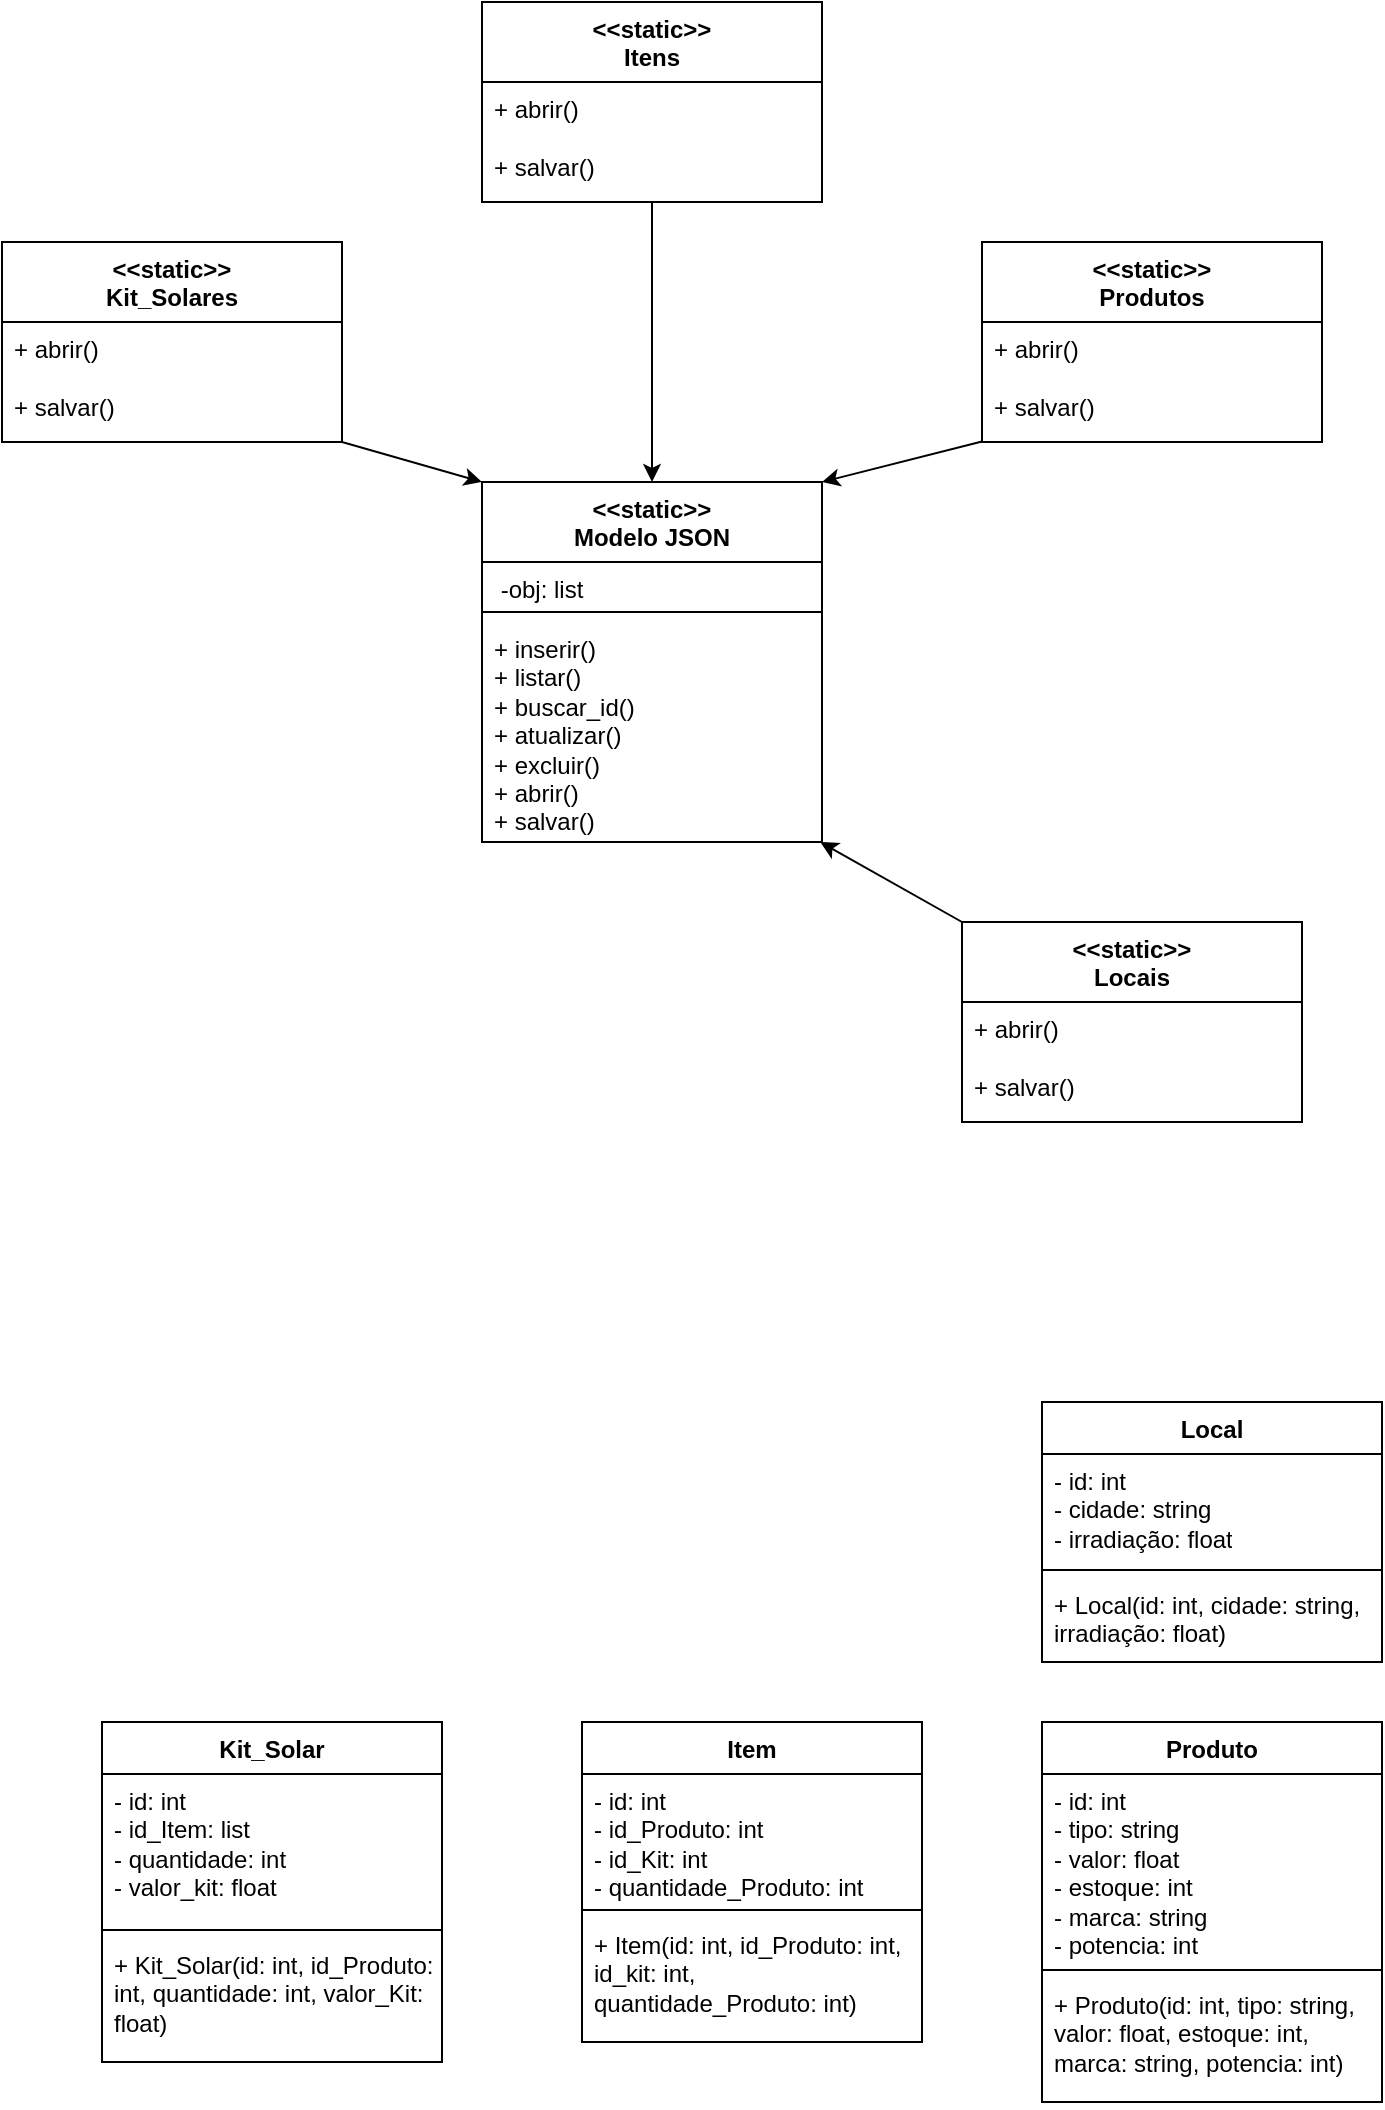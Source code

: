 <mxfile version="26.0.10">
  <diagram name="Página-1" id="raROPL-AR90-nA5Fcj93">
    <mxGraphModel dx="478" dy="1418" grid="1" gridSize="10" guides="1" tooltips="1" connect="1" arrows="1" fold="1" page="1" pageScale="1" pageWidth="827" pageHeight="1169" math="0" shadow="0">
      <root>
        <mxCell id="0" />
        <mxCell id="1" parent="0" />
        <mxCell id="iQFdlbuYNqTvTdsV16da-6" value="Local" style="swimlane;fontStyle=1;align=center;verticalAlign=top;childLayout=stackLayout;horizontal=1;startSize=26;horizontalStack=0;resizeParent=1;resizeParentMax=0;resizeLast=0;collapsible=1;marginBottom=0;whiteSpace=wrap;html=1;" vertex="1" parent="1">
          <mxGeometry x="630" y="440" width="170" height="130" as="geometry" />
        </mxCell>
        <mxCell id="iQFdlbuYNqTvTdsV16da-7" value="- id: int&lt;div&gt;- cidade: string&lt;/div&gt;&lt;div&gt;- irradiação: float&lt;/div&gt;" style="text;strokeColor=none;fillColor=none;align=left;verticalAlign=top;spacingLeft=4;spacingRight=4;overflow=hidden;rotatable=0;points=[[0,0.5],[1,0.5]];portConstraint=eastwest;whiteSpace=wrap;html=1;" vertex="1" parent="iQFdlbuYNqTvTdsV16da-6">
          <mxGeometry y="26" width="170" height="54" as="geometry" />
        </mxCell>
        <mxCell id="iQFdlbuYNqTvTdsV16da-8" value="" style="line;strokeWidth=1;fillColor=none;align=left;verticalAlign=middle;spacingTop=-1;spacingLeft=3;spacingRight=3;rotatable=0;labelPosition=right;points=[];portConstraint=eastwest;strokeColor=inherit;" vertex="1" parent="iQFdlbuYNqTvTdsV16da-6">
          <mxGeometry y="80" width="170" height="8" as="geometry" />
        </mxCell>
        <mxCell id="iQFdlbuYNqTvTdsV16da-9" value="+ Local(id: int, cidade: string, irradiação: float)" style="text;strokeColor=none;fillColor=none;align=left;verticalAlign=top;spacingLeft=4;spacingRight=4;overflow=hidden;rotatable=0;points=[[0,0.5],[1,0.5]];portConstraint=eastwest;whiteSpace=wrap;html=1;" vertex="1" parent="iQFdlbuYNqTvTdsV16da-6">
          <mxGeometry y="88" width="170" height="42" as="geometry" />
        </mxCell>
        <mxCell id="iQFdlbuYNqTvTdsV16da-11" value="&amp;lt;&amp;lt;static&amp;gt;&amp;gt;&lt;div&gt;Modelo JSON&lt;/div&gt;" style="swimlane;fontStyle=1;align=center;verticalAlign=top;childLayout=stackLayout;horizontal=1;startSize=40;horizontalStack=0;resizeParent=1;resizeParentMax=0;resizeLast=0;collapsible=1;marginBottom=0;whiteSpace=wrap;html=1;" vertex="1" parent="1">
          <mxGeometry x="350" y="-20" width="170" height="180" as="geometry" />
        </mxCell>
        <mxCell id="iQFdlbuYNqTvTdsV16da-12" value="&amp;nbsp;-obj: list" style="text;strokeColor=none;fillColor=none;align=left;verticalAlign=top;spacingLeft=4;spacingRight=4;overflow=hidden;rotatable=0;points=[[0,0.5],[1,0.5]];portConstraint=eastwest;whiteSpace=wrap;html=1;" vertex="1" parent="iQFdlbuYNqTvTdsV16da-11">
          <mxGeometry y="40" width="170" height="20" as="geometry" />
        </mxCell>
        <mxCell id="iQFdlbuYNqTvTdsV16da-13" value="" style="line;strokeWidth=1;fillColor=none;align=left;verticalAlign=middle;spacingTop=-1;spacingLeft=3;spacingRight=3;rotatable=0;labelPosition=right;points=[];portConstraint=eastwest;strokeColor=inherit;" vertex="1" parent="iQFdlbuYNqTvTdsV16da-11">
          <mxGeometry y="60" width="170" height="10" as="geometry" />
        </mxCell>
        <mxCell id="iQFdlbuYNqTvTdsV16da-14" value="+ inserir()&lt;div&gt;+ listar()&lt;/div&gt;&lt;div&gt;+ buscar_id()&lt;/div&gt;&lt;div&gt;+ atualizar()&lt;/div&gt;&lt;div&gt;+ excluir()&lt;/div&gt;&lt;div&gt;+ abrir()&lt;/div&gt;&lt;div&gt;+ salvar()&lt;/div&gt;&lt;div&gt;&lt;br&gt;&lt;/div&gt;" style="text;strokeColor=none;fillColor=none;align=left;verticalAlign=top;spacingLeft=4;spacingRight=4;overflow=hidden;rotatable=0;points=[[0,0.5],[1,0.5]];portConstraint=eastwest;whiteSpace=wrap;html=1;" vertex="1" parent="iQFdlbuYNqTvTdsV16da-11">
          <mxGeometry y="70" width="170" height="110" as="geometry" />
        </mxCell>
        <mxCell id="iQFdlbuYNqTvTdsV16da-23" style="rounded=0;orthogonalLoop=1;jettySize=auto;html=1;exitX=0;exitY=0;exitDx=0;exitDy=0;entryX=0.995;entryY=1;entryDx=0;entryDy=0;entryPerimeter=0;" edge="1" parent="1" source="iQFdlbuYNqTvTdsV16da-19" target="iQFdlbuYNqTvTdsV16da-14">
          <mxGeometry relative="1" as="geometry">
            <mxPoint x="510" y="190" as="targetPoint" />
          </mxGeometry>
        </mxCell>
        <mxCell id="iQFdlbuYNqTvTdsV16da-19" value="&amp;lt;&amp;lt;static&amp;gt;&amp;gt;&lt;div&gt;Locais&lt;/div&gt;" style="swimlane;fontStyle=1;align=center;verticalAlign=top;childLayout=stackLayout;horizontal=1;startSize=40;horizontalStack=0;resizeParent=1;resizeParentMax=0;resizeLast=0;collapsible=1;marginBottom=0;whiteSpace=wrap;html=1;" vertex="1" parent="1">
          <mxGeometry x="590" y="200" width="170" height="100" as="geometry" />
        </mxCell>
        <mxCell id="iQFdlbuYNqTvTdsV16da-22" value="&lt;div&gt;+ abrir()&lt;/div&gt;&lt;div&gt;&lt;br&gt;&lt;/div&gt;&lt;div&gt;+ salvar()&lt;/div&gt;&lt;div&gt;&lt;br&gt;&lt;/div&gt;" style="text;strokeColor=none;fillColor=none;align=left;verticalAlign=top;spacingLeft=4;spacingRight=4;overflow=hidden;rotatable=0;points=[[0,0.5],[1,0.5]];portConstraint=eastwest;whiteSpace=wrap;html=1;" vertex="1" parent="iQFdlbuYNqTvTdsV16da-19">
          <mxGeometry y="40" width="170" height="60" as="geometry" />
        </mxCell>
        <mxCell id="iQFdlbuYNqTvTdsV16da-24" value="Produto" style="swimlane;fontStyle=1;align=center;verticalAlign=top;childLayout=stackLayout;horizontal=1;startSize=26;horizontalStack=0;resizeParent=1;resizeParentMax=0;resizeLast=0;collapsible=1;marginBottom=0;whiteSpace=wrap;html=1;" vertex="1" parent="1">
          <mxGeometry x="630" y="600" width="170" height="190" as="geometry" />
        </mxCell>
        <mxCell id="iQFdlbuYNqTvTdsV16da-25" value="- id: int&lt;div&gt;- tipo: string&lt;/div&gt;&lt;div&gt;- valor: float&lt;/div&gt;&lt;div&gt;- estoque: int&lt;/div&gt;&lt;div&gt;- marca: string&lt;/div&gt;&lt;div&gt;- potencia: int&lt;/div&gt;" style="text;strokeColor=none;fillColor=none;align=left;verticalAlign=top;spacingLeft=4;spacingRight=4;overflow=hidden;rotatable=0;points=[[0,0.5],[1,0.5]];portConstraint=eastwest;whiteSpace=wrap;html=1;" vertex="1" parent="iQFdlbuYNqTvTdsV16da-24">
          <mxGeometry y="26" width="170" height="94" as="geometry" />
        </mxCell>
        <mxCell id="iQFdlbuYNqTvTdsV16da-26" value="" style="line;strokeWidth=1;fillColor=none;align=left;verticalAlign=middle;spacingTop=-1;spacingLeft=3;spacingRight=3;rotatable=0;labelPosition=right;points=[];portConstraint=eastwest;strokeColor=inherit;" vertex="1" parent="iQFdlbuYNqTvTdsV16da-24">
          <mxGeometry y="120" width="170" height="8" as="geometry" />
        </mxCell>
        <mxCell id="iQFdlbuYNqTvTdsV16da-27" value="+ Produto(id: int, tipo: string, valor: float, estoque: int, marca: string, potencia: int)" style="text;strokeColor=none;fillColor=none;align=left;verticalAlign=top;spacingLeft=4;spacingRight=4;overflow=hidden;rotatable=0;points=[[0,0.5],[1,0.5]];portConstraint=eastwest;whiteSpace=wrap;html=1;" vertex="1" parent="iQFdlbuYNqTvTdsV16da-24">
          <mxGeometry y="128" width="170" height="62" as="geometry" />
        </mxCell>
        <mxCell id="iQFdlbuYNqTvTdsV16da-28" value="&amp;lt;&amp;lt;static&amp;gt;&amp;gt;&lt;div&gt;Produtos&lt;/div&gt;" style="swimlane;fontStyle=1;align=center;verticalAlign=top;childLayout=stackLayout;horizontal=1;startSize=40;horizontalStack=0;resizeParent=1;resizeParentMax=0;resizeLast=0;collapsible=1;marginBottom=0;whiteSpace=wrap;html=1;" vertex="1" parent="1">
          <mxGeometry x="600" y="-140" width="170" height="100" as="geometry" />
        </mxCell>
        <mxCell id="iQFdlbuYNqTvTdsV16da-29" value="&lt;div&gt;+ abrir()&lt;/div&gt;&lt;div&gt;&lt;br&gt;&lt;/div&gt;&lt;div&gt;+ salvar()&lt;/div&gt;&lt;div&gt;&lt;br&gt;&lt;/div&gt;" style="text;strokeColor=none;fillColor=none;align=left;verticalAlign=top;spacingLeft=4;spacingRight=4;overflow=hidden;rotatable=0;points=[[0,0.5],[1,0.5]];portConstraint=eastwest;whiteSpace=wrap;html=1;" vertex="1" parent="iQFdlbuYNqTvTdsV16da-28">
          <mxGeometry y="40" width="170" height="60" as="geometry" />
        </mxCell>
        <mxCell id="iQFdlbuYNqTvTdsV16da-30" style="rounded=0;orthogonalLoop=1;jettySize=auto;html=1;exitX=0.003;exitY=0.994;exitDx=0;exitDy=0;entryX=1;entryY=0;entryDx=0;entryDy=0;exitPerimeter=0;" edge="1" parent="1" source="iQFdlbuYNqTvTdsV16da-29" target="iQFdlbuYNqTvTdsV16da-11">
          <mxGeometry relative="1" as="geometry">
            <mxPoint x="530.0" y="-20" as="targetPoint" />
          </mxGeometry>
        </mxCell>
        <mxCell id="iQFdlbuYNqTvTdsV16da-31" value="Item" style="swimlane;fontStyle=1;align=center;verticalAlign=top;childLayout=stackLayout;horizontal=1;startSize=26;horizontalStack=0;resizeParent=1;resizeParentMax=0;resizeLast=0;collapsible=1;marginBottom=0;whiteSpace=wrap;html=1;" vertex="1" parent="1">
          <mxGeometry x="400" y="600" width="170" height="160" as="geometry" />
        </mxCell>
        <mxCell id="iQFdlbuYNqTvTdsV16da-32" value="- id: int&lt;div&gt;- id_Produto&lt;span style=&quot;background-color: transparent; color: light-dark(rgb(0, 0, 0), rgb(255, 255, 255));&quot;&gt;: int&lt;/span&gt;&lt;/div&gt;&lt;div&gt;&lt;span style=&quot;background-color: transparent; color: light-dark(rgb(0, 0, 0), rgb(255, 255, 255));&quot;&gt;- id_Kit: int&lt;/span&gt;&lt;/div&gt;&lt;div&gt;- quantidade_Produto: int&lt;/div&gt;&lt;div&gt;&lt;br&gt;&lt;/div&gt;" style="text;strokeColor=none;fillColor=none;align=left;verticalAlign=top;spacingLeft=4;spacingRight=4;overflow=hidden;rotatable=0;points=[[0,0.5],[1,0.5]];portConstraint=eastwest;whiteSpace=wrap;html=1;" vertex="1" parent="iQFdlbuYNqTvTdsV16da-31">
          <mxGeometry y="26" width="170" height="64" as="geometry" />
        </mxCell>
        <mxCell id="iQFdlbuYNqTvTdsV16da-33" value="" style="line;strokeWidth=1;fillColor=none;align=left;verticalAlign=middle;spacingTop=-1;spacingLeft=3;spacingRight=3;rotatable=0;labelPosition=right;points=[];portConstraint=eastwest;strokeColor=inherit;" vertex="1" parent="iQFdlbuYNqTvTdsV16da-31">
          <mxGeometry y="90" width="170" height="8" as="geometry" />
        </mxCell>
        <mxCell id="iQFdlbuYNqTvTdsV16da-34" value="+ Item(id: int, id_Produto: int, id_kit: int, quantidade_Produto: int)" style="text;strokeColor=none;fillColor=none;align=left;verticalAlign=top;spacingLeft=4;spacingRight=4;overflow=hidden;rotatable=0;points=[[0,0.5],[1,0.5]];portConstraint=eastwest;whiteSpace=wrap;html=1;" vertex="1" parent="iQFdlbuYNqTvTdsV16da-31">
          <mxGeometry y="98" width="170" height="62" as="geometry" />
        </mxCell>
        <mxCell id="iQFdlbuYNqTvTdsV16da-37" style="edgeStyle=orthogonalEdgeStyle;rounded=0;orthogonalLoop=1;jettySize=auto;html=1;exitX=0.5;exitY=1;exitDx=0;exitDy=0;" edge="1" parent="1" source="iQFdlbuYNqTvTdsV16da-35" target="iQFdlbuYNqTvTdsV16da-11">
          <mxGeometry relative="1" as="geometry" />
        </mxCell>
        <mxCell id="iQFdlbuYNqTvTdsV16da-35" value="&amp;lt;&amp;lt;static&amp;gt;&amp;gt;&lt;div&gt;Itens&lt;/div&gt;" style="swimlane;fontStyle=1;align=center;verticalAlign=top;childLayout=stackLayout;horizontal=1;startSize=40;horizontalStack=0;resizeParent=1;resizeParentMax=0;resizeLast=0;collapsible=1;marginBottom=0;whiteSpace=wrap;html=1;" vertex="1" parent="1">
          <mxGeometry x="350" y="-260" width="170" height="100" as="geometry" />
        </mxCell>
        <mxCell id="iQFdlbuYNqTvTdsV16da-36" value="&lt;div&gt;+ abrir()&lt;/div&gt;&lt;div&gt;&lt;br&gt;&lt;/div&gt;&lt;div&gt;+ salvar()&lt;/div&gt;&lt;div&gt;&lt;br&gt;&lt;/div&gt;" style="text;strokeColor=none;fillColor=none;align=left;verticalAlign=top;spacingLeft=4;spacingRight=4;overflow=hidden;rotatable=0;points=[[0,0.5],[1,0.5]];portConstraint=eastwest;whiteSpace=wrap;html=1;" vertex="1" parent="iQFdlbuYNqTvTdsV16da-35">
          <mxGeometry y="40" width="170" height="60" as="geometry" />
        </mxCell>
        <mxCell id="iQFdlbuYNqTvTdsV16da-38" value="Kit_Solar" style="swimlane;fontStyle=1;align=center;verticalAlign=top;childLayout=stackLayout;horizontal=1;startSize=26;horizontalStack=0;resizeParent=1;resizeParentMax=0;resizeLast=0;collapsible=1;marginBottom=0;whiteSpace=wrap;html=1;" vertex="1" parent="1">
          <mxGeometry x="160" y="600" width="170" height="170" as="geometry" />
        </mxCell>
        <mxCell id="iQFdlbuYNqTvTdsV16da-39" value="- id: int&lt;div&gt;- id_Item: list&lt;/div&gt;&lt;div&gt;- quantidade: int&lt;/div&gt;&lt;div&gt;- valor_kit: float&lt;/div&gt;&lt;div&gt;&lt;br&gt;&lt;/div&gt;" style="text;strokeColor=none;fillColor=none;align=left;verticalAlign=top;spacingLeft=4;spacingRight=4;overflow=hidden;rotatable=0;points=[[0,0.5],[1,0.5]];portConstraint=eastwest;whiteSpace=wrap;html=1;" vertex="1" parent="iQFdlbuYNqTvTdsV16da-38">
          <mxGeometry y="26" width="170" height="74" as="geometry" />
        </mxCell>
        <mxCell id="iQFdlbuYNqTvTdsV16da-40" value="" style="line;strokeWidth=1;fillColor=none;align=left;verticalAlign=middle;spacingTop=-1;spacingLeft=3;spacingRight=3;rotatable=0;labelPosition=right;points=[];portConstraint=eastwest;strokeColor=inherit;" vertex="1" parent="iQFdlbuYNqTvTdsV16da-38">
          <mxGeometry y="100" width="170" height="8" as="geometry" />
        </mxCell>
        <mxCell id="iQFdlbuYNqTvTdsV16da-41" value="+ Kit_Solar(id: int, id_Produto: int, quantidade: int, valor_Kit: float)" style="text;strokeColor=none;fillColor=none;align=left;verticalAlign=top;spacingLeft=4;spacingRight=4;overflow=hidden;rotatable=0;points=[[0,0.5],[1,0.5]];portConstraint=eastwest;whiteSpace=wrap;html=1;" vertex="1" parent="iQFdlbuYNqTvTdsV16da-38">
          <mxGeometry y="108" width="170" height="62" as="geometry" />
        </mxCell>
        <mxCell id="iQFdlbuYNqTvTdsV16da-42" value="&amp;lt;&amp;lt;static&amp;gt;&amp;gt;&lt;div&gt;Kit_Solares&lt;/div&gt;" style="swimlane;fontStyle=1;align=center;verticalAlign=top;childLayout=stackLayout;horizontal=1;startSize=40;horizontalStack=0;resizeParent=1;resizeParentMax=0;resizeLast=0;collapsible=1;marginBottom=0;whiteSpace=wrap;html=1;" vertex="1" parent="1">
          <mxGeometry x="110" y="-140" width="170" height="100" as="geometry" />
        </mxCell>
        <mxCell id="iQFdlbuYNqTvTdsV16da-43" value="&lt;div&gt;+ abrir()&lt;/div&gt;&lt;div&gt;&lt;br&gt;&lt;/div&gt;&lt;div&gt;+ salvar()&lt;/div&gt;&lt;div&gt;&lt;br&gt;&lt;/div&gt;" style="text;strokeColor=none;fillColor=none;align=left;verticalAlign=top;spacingLeft=4;spacingRight=4;overflow=hidden;rotatable=0;points=[[0,0.5],[1,0.5]];portConstraint=eastwest;whiteSpace=wrap;html=1;" vertex="1" parent="iQFdlbuYNqTvTdsV16da-42">
          <mxGeometry y="40" width="170" height="60" as="geometry" />
        </mxCell>
        <mxCell id="iQFdlbuYNqTvTdsV16da-44" style="rounded=0;orthogonalLoop=1;jettySize=auto;html=1;exitX=1;exitY=1;exitDx=0;exitDy=0;entryX=0;entryY=0;entryDx=0;entryDy=0;" edge="1" parent="1" source="iQFdlbuYNqTvTdsV16da-42" target="iQFdlbuYNqTvTdsV16da-11">
          <mxGeometry relative="1" as="geometry" />
        </mxCell>
      </root>
    </mxGraphModel>
  </diagram>
</mxfile>
